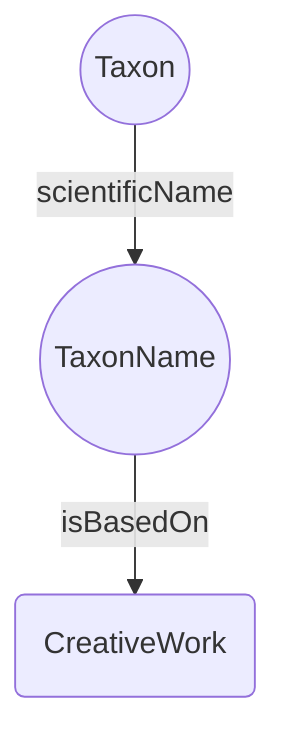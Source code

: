 graph 
T((Taxon)) -- scientificName --> TN((TaxonName))
TN((TaxonName)) -- isBasedOn --> S(CreativeWork)